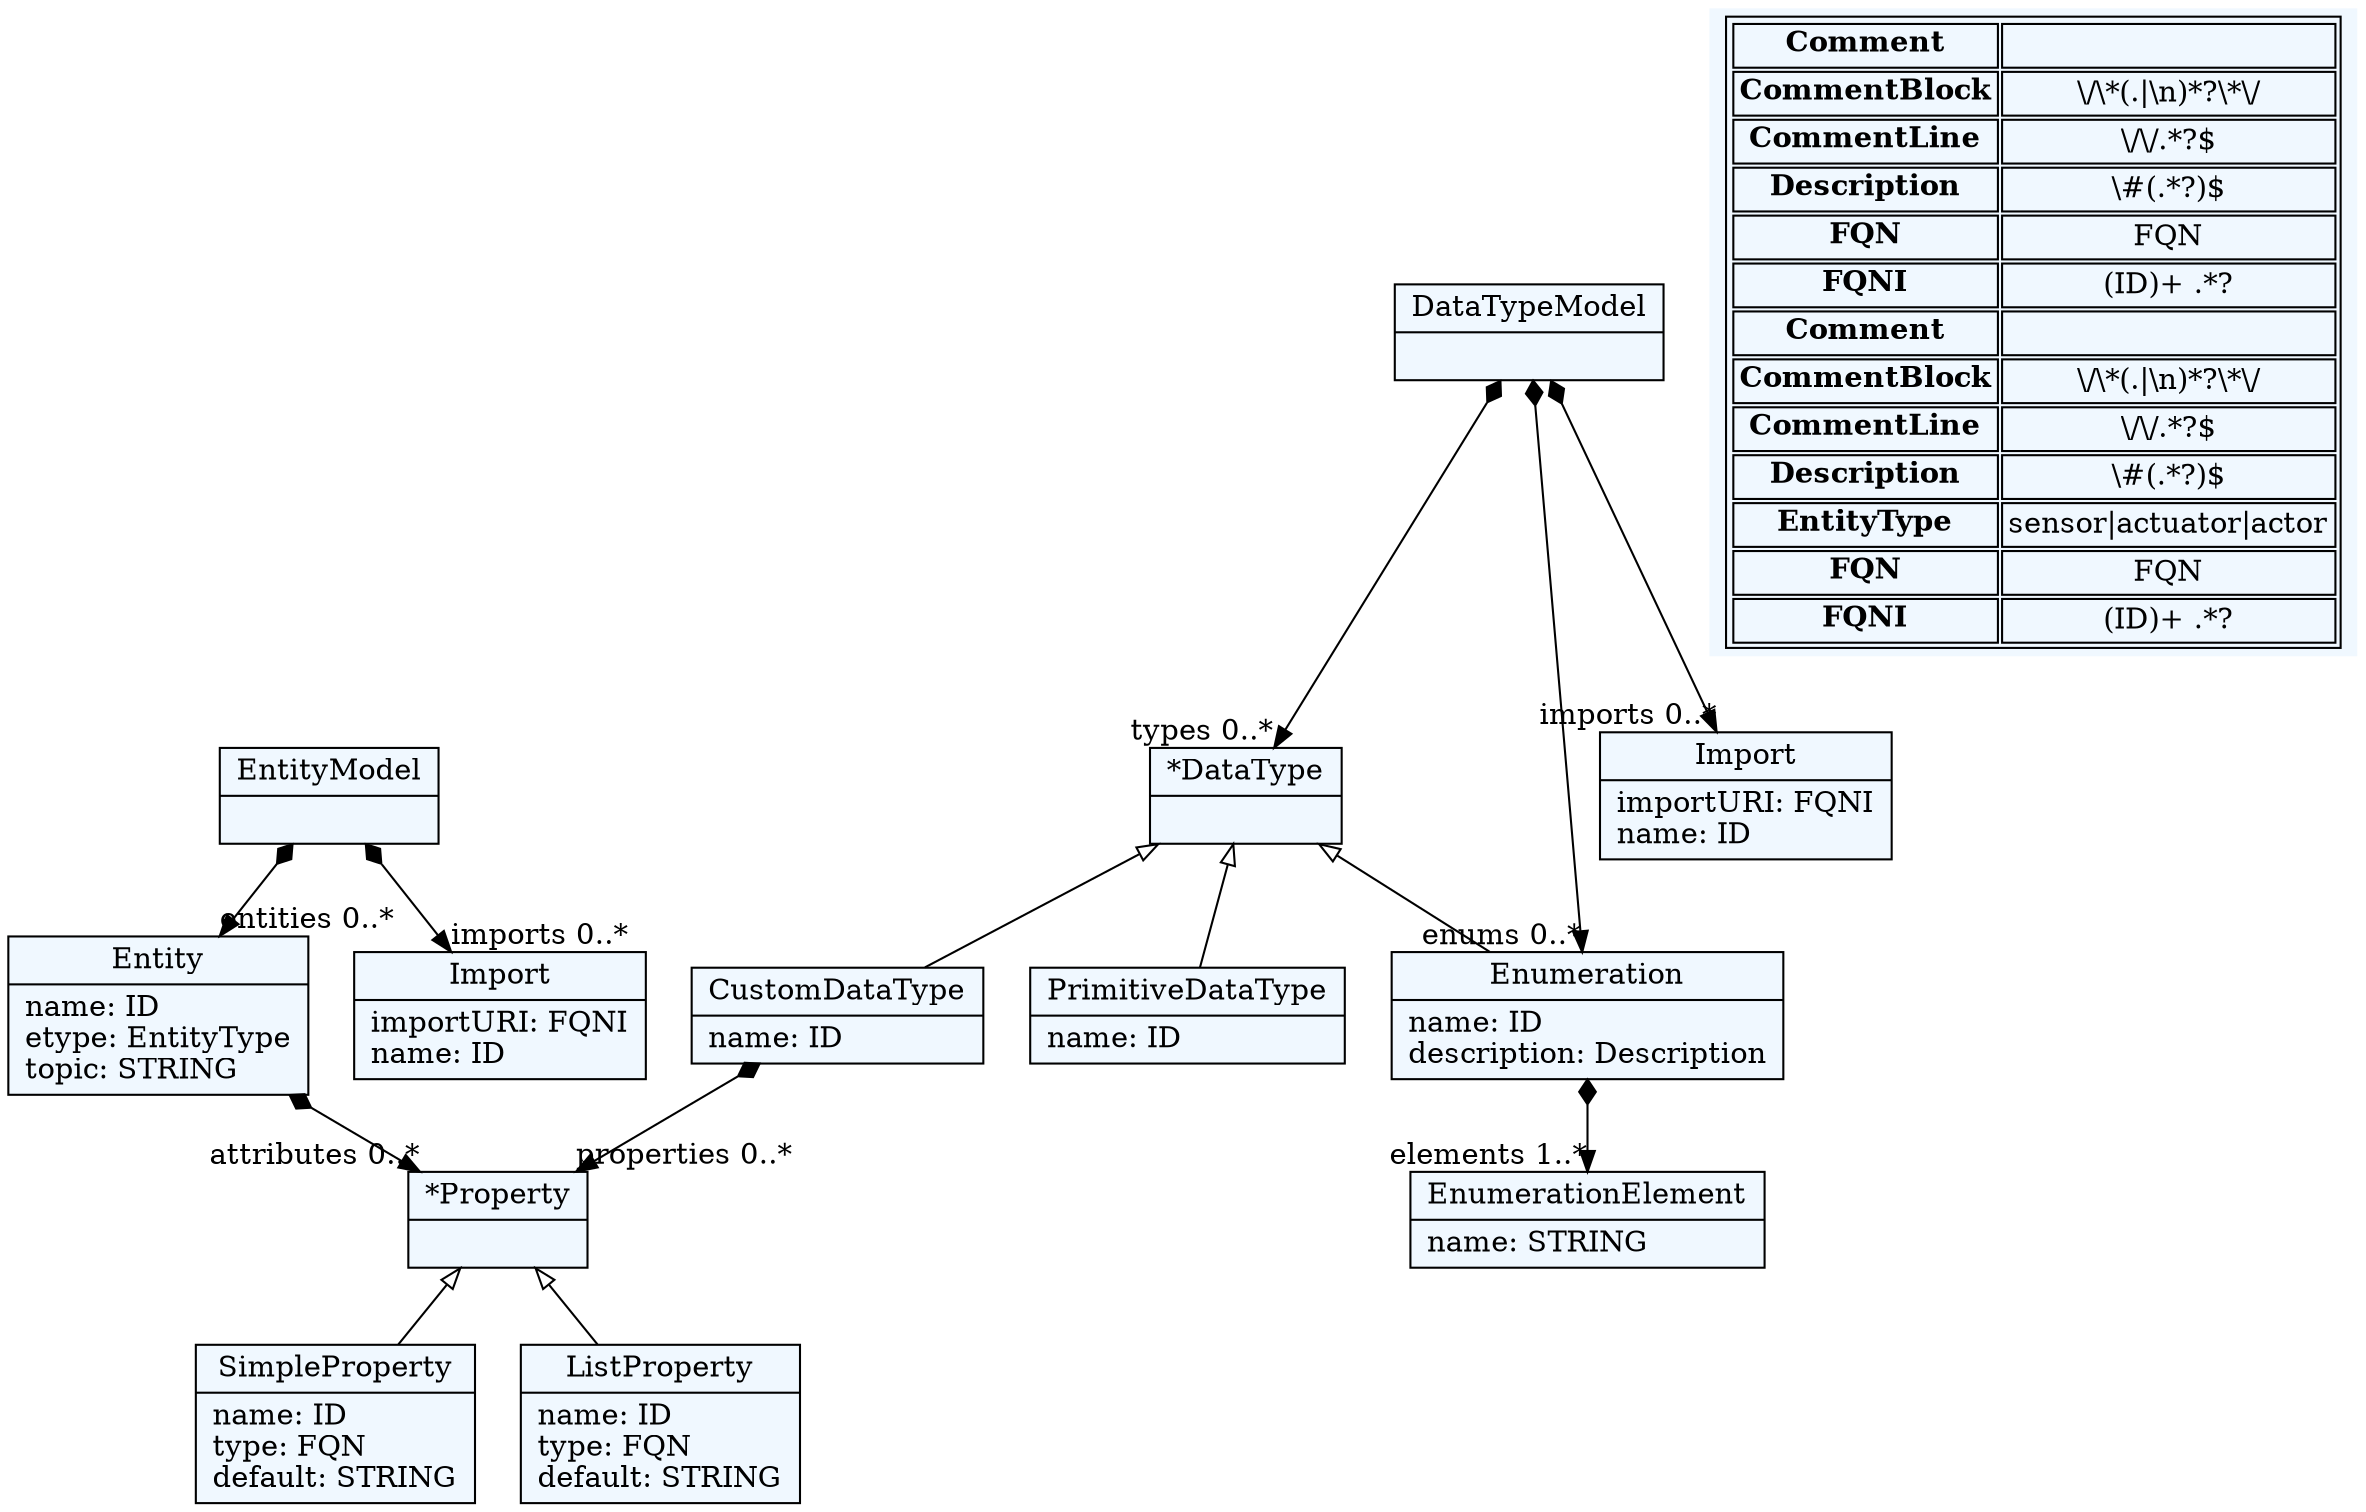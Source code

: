 
    digraph textX {
    fontname = "Bitstream Vera Sans"
    fontsize = 8
    node[
        shape=record,
        style=filled,
        fillcolor=aliceblue
    ]
    nodesep = 0.3
    edge[dir=black,arrowtail=empty]


2299355357376[ label="{EntityModel|}"]

2299355588672[ label="{Entity|name: ID\letype: EntityType\ltopic: STRING\l}"]

2299355745024[ label="{Import|importURI: FQNI\lname: ID\l}"]

2299355746560[ label="{DataTypeModel|}"]

2299355746992[ label="{*DataType|}"]

2299355747232[ label="{CustomDataType|name: ID\l}"]

2299355747664[ label="{*Property|}"]

2299355747760[ label="{SimpleProperty|name: ID\ltype: FQN\ldefault: STRING\l}"]

2299355748048[ label="{ListProperty|name: ID\ltype: FQN\ldefault: STRING\l}"]

2299355748144[ label="{Enumeration|name: ID\ldescription: Description\l}"]

2299355748240[ label="{EnumerationElement|name: STRING\l}"]

2299355748384[ label="{PrimitiveDataType|name: ID\l}"]

2299355748816[ label="{Import|importURI: FQNI\lname: ID\l}"]



2299355357376 -> 2299355745024[arrowtail=diamond, dir=both, headlabel="imports 0..*"]
2299355357376 -> 2299355588672[arrowtail=diamond, dir=both, headlabel="entities 0..*"]
2299355588672 -> 2299355747664[arrowtail=diamond, dir=both, headlabel="attributes 0..*"]
2299355746560 -> 2299355748816[arrowtail=diamond, dir=both, headlabel="imports 0..*"]
2299355746560 -> 2299355746992[arrowtail=diamond, dir=both, headlabel="types 0..*"]
2299355746560 -> 2299355748144[arrowtail=diamond, dir=both, headlabel="enums 0..*"]
2299355746992 -> 2299355748384 [dir=back]
2299355746992 -> 2299355747232 [dir=back]
2299355746992 -> 2299355748144 [dir=back]
2299355747232 -> 2299355747664[arrowtail=diamond, dir=both, headlabel="properties 0..*"]
2299355747664 -> 2299355748048 [dir=back]
2299355747664 -> 2299355747760 [dir=back]
2299355748144 -> 2299355748240[arrowtail=diamond, dir=both, headlabel="elements 1..*"]
match_rules [ shape=plaintext, label=< <table>
	<tr>
		<td><b>Comment</b></td><td></td>
	</tr>
	<tr>
		<td><b>CommentBlock</b></td><td>\/\*(.|\n)*?\*\/</td>
	</tr>
	<tr>
		<td><b>CommentLine</b></td><td>\/\/.*?$</td>
	</tr>
	<tr>
		<td><b>Description</b></td><td>\#(.*?)$</td>
	</tr>
	<tr>
		<td><b>FQN</b></td><td>FQN</td>
	</tr>
	<tr>
		<td><b>FQNI</b></td><td>(ID)+ .*?</td>
	</tr>
	<tr>
		<td><b>Comment</b></td><td></td>
	</tr>
	<tr>
		<td><b>CommentBlock</b></td><td>\/\*(.|\n)*?\*\/</td>
	</tr>
	<tr>
		<td><b>CommentLine</b></td><td>\/\/.*?$</td>
	</tr>
	<tr>
		<td><b>Description</b></td><td>\#(.*?)$</td>
	</tr>
	<tr>
		<td><b>EntityType</b></td><td>sensor|actuator|actor</td>
	</tr>
	<tr>
		<td><b>FQN</b></td><td>FQN</td>
	</tr>
	<tr>
		<td><b>FQNI</b></td><td>(ID)+ .*?</td>
	</tr>
</table> >]


}
